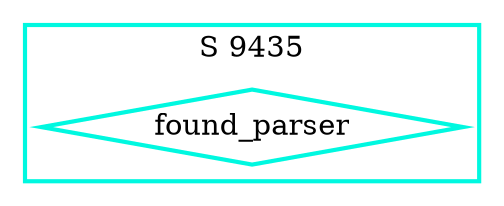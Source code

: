 digraph G {
  ratio=0.500000;
  "UV found_parser (9435)" [shape=diamond, label="found_parser",
                            color="#00F8E0", style=bold];
  
  subgraph cluster_9435 { label="S 9435";
    color="#00F8E0";
    style=bold;
    "UV found_parser (9435)"; };
  
  
  }
